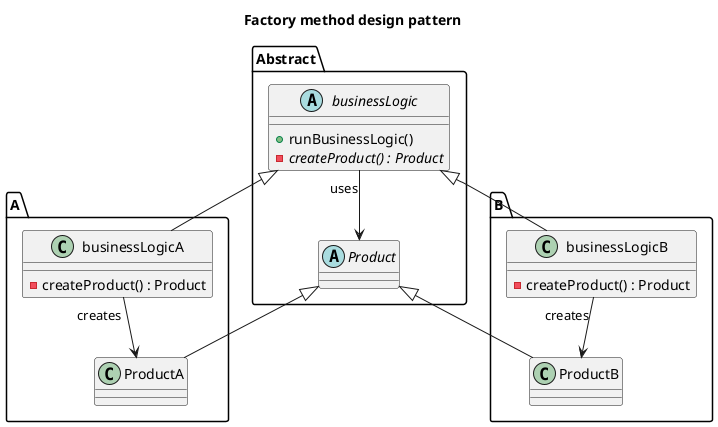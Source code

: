 @startuml factory-method

title Factory method design pattern

package "Abstract" {
    abstract class businessLogic {
        + runBusinessLogic()
        - {abstract} createProduct() : Product
    }
    abstract class Product
}

package "A" {
    class businessLogicA {
        - createProduct() : Product
    }
    class ProductA
}

package "B" {
    class businessLogicB {
        - createProduct() : Product
    }
    class ProductB
}

businessLogic <|-- businessLogicA
businessLogic <|-- businessLogicB

Product <|-- ProductA
Product <|-- ProductB

businessLogic "uses" --> Product
businessLogicA "creates" --> ProductA
businessLogicB "creates" --> ProductB

@enduml